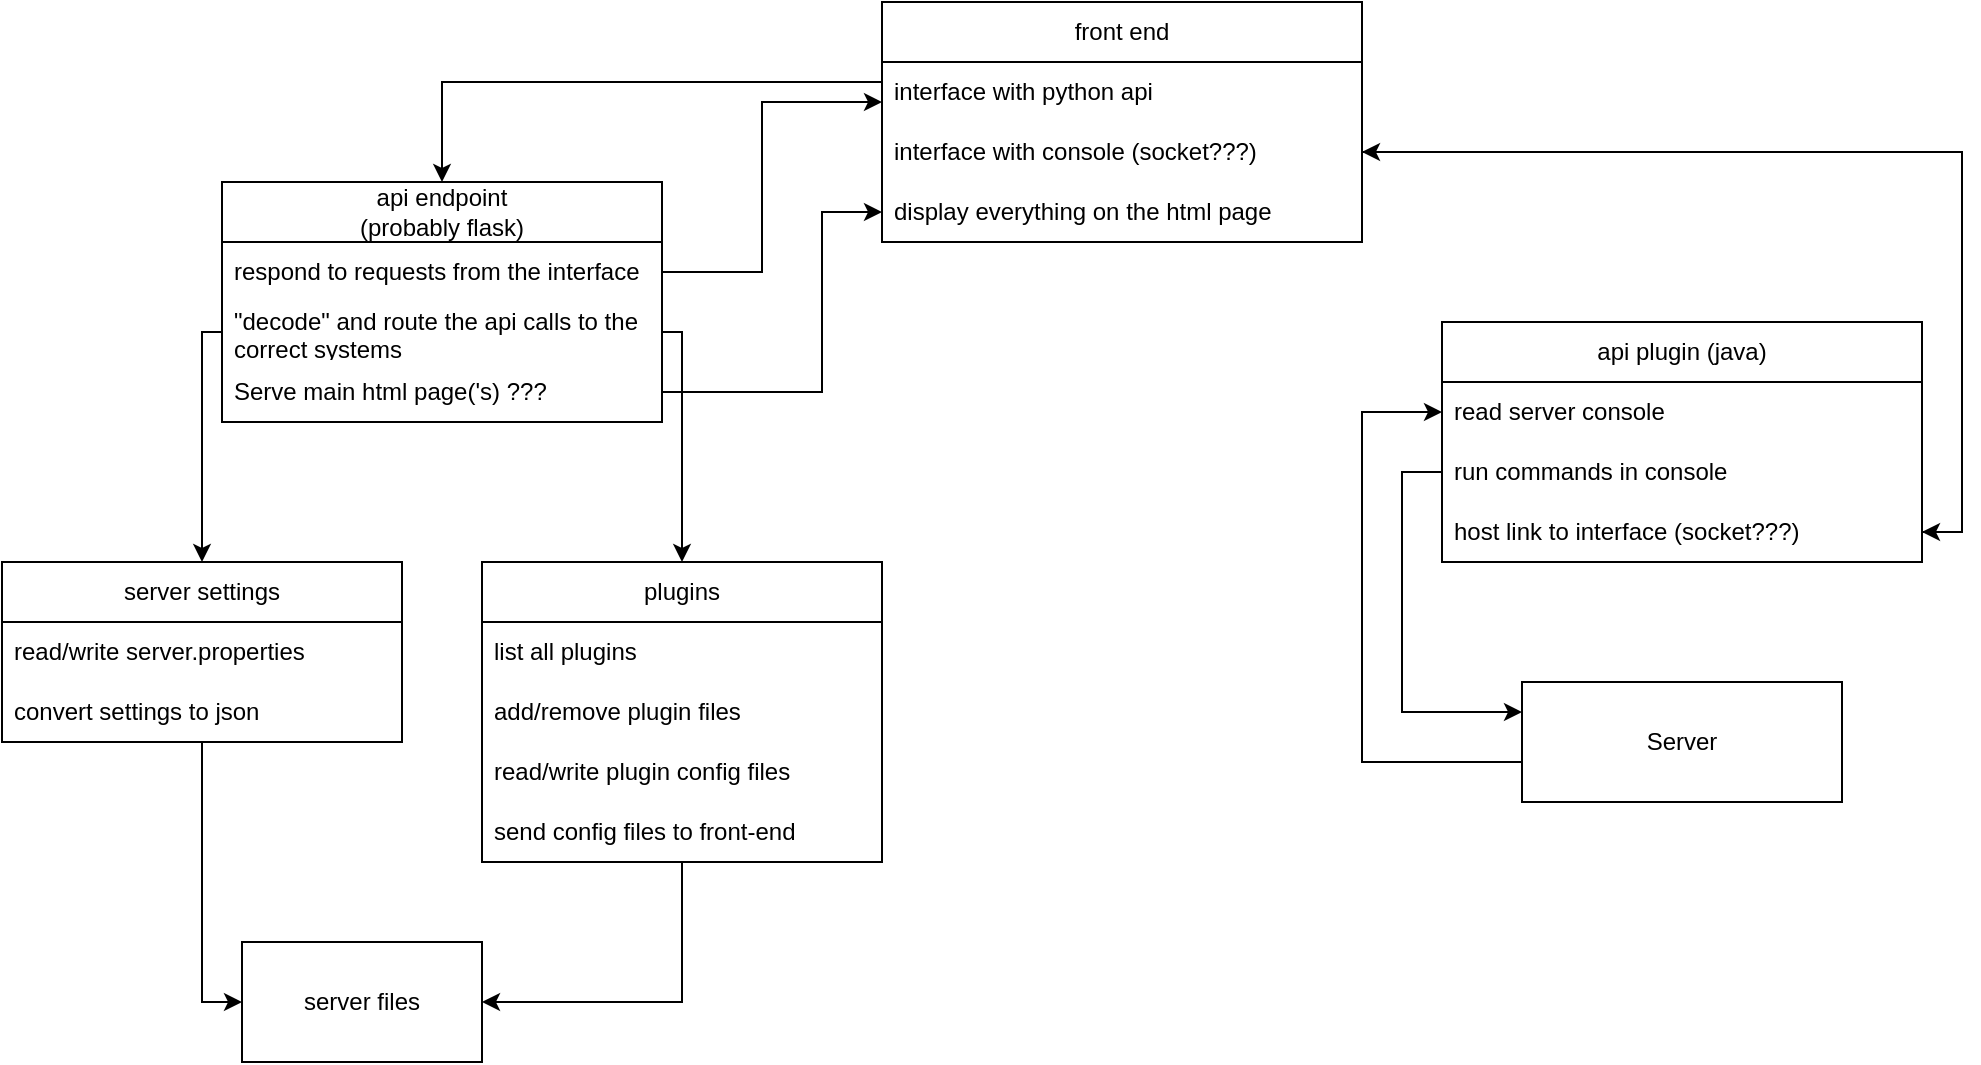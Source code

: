 <mxfile version="21.0.6" type="github">
  <diagram name="Page-1" id="OvV76CpGgYU0NZODSgw7">
    <mxGraphModel dx="1390" dy="795" grid="1" gridSize="10" guides="1" tooltips="1" connect="1" arrows="1" fold="1" page="1" pageScale="1" pageWidth="1100" pageHeight="850" math="0" shadow="0">
      <root>
        <mxCell id="0" />
        <mxCell id="1" parent="0" />
        <mxCell id="UbQwp_BWANUmea5kKcZG-19" value="api endpoint&lt;br&gt;(probably flask)" style="swimlane;fontStyle=0;childLayout=stackLayout;horizontal=1;startSize=30;horizontalStack=0;resizeParent=1;resizeParentMax=0;resizeLast=0;collapsible=1;marginBottom=0;whiteSpace=wrap;html=1;" vertex="1" parent="1">
          <mxGeometry x="150" y="170" width="220" height="120" as="geometry" />
        </mxCell>
        <mxCell id="UbQwp_BWANUmea5kKcZG-20" value="respond to requests from the interface " style="text;strokeColor=none;fillColor=none;align=left;verticalAlign=middle;spacingLeft=4;spacingRight=4;overflow=hidden;points=[[0,0.5],[1,0.5]];portConstraint=eastwest;rotatable=0;whiteSpace=wrap;html=1;" vertex="1" parent="UbQwp_BWANUmea5kKcZG-19">
          <mxGeometry y="30" width="220" height="30" as="geometry" />
        </mxCell>
        <mxCell id="UbQwp_BWANUmea5kKcZG-21" value="&quot;decode&quot; and route the api calls to the correct systems" style="text;strokeColor=none;fillColor=none;align=left;verticalAlign=middle;spacingLeft=4;spacingRight=4;overflow=hidden;points=[[0,0.5],[1,0.5]];portConstraint=eastwest;rotatable=0;whiteSpace=wrap;html=1;" vertex="1" parent="UbQwp_BWANUmea5kKcZG-19">
          <mxGeometry y="60" width="220" height="30" as="geometry" />
        </mxCell>
        <mxCell id="UbQwp_BWANUmea5kKcZG-22" value="Serve main html page(&#39;s) ???" style="text;strokeColor=none;fillColor=none;align=left;verticalAlign=middle;spacingLeft=4;spacingRight=4;overflow=hidden;points=[[0,0.5],[1,0.5]];portConstraint=eastwest;rotatable=0;whiteSpace=wrap;html=1;" vertex="1" parent="UbQwp_BWANUmea5kKcZG-19">
          <mxGeometry y="90" width="220" height="30" as="geometry" />
        </mxCell>
        <mxCell id="UbQwp_BWANUmea5kKcZG-62" style="edgeStyle=orthogonalEdgeStyle;rounded=0;orthogonalLoop=1;jettySize=auto;html=1;exitX=0.5;exitY=1;exitDx=0;exitDy=0;entryX=0;entryY=0.5;entryDx=0;entryDy=0;" edge="1" parent="1" source="UbQwp_BWANUmea5kKcZG-23" target="UbQwp_BWANUmea5kKcZG-61">
          <mxGeometry relative="1" as="geometry" />
        </mxCell>
        <mxCell id="UbQwp_BWANUmea5kKcZG-23" value="server settings" style="swimlane;fontStyle=0;childLayout=stackLayout;horizontal=1;startSize=30;horizontalStack=0;resizeParent=1;resizeParentMax=0;resizeLast=0;collapsible=1;marginBottom=0;whiteSpace=wrap;html=1;" vertex="1" parent="1">
          <mxGeometry x="40" y="360" width="200" height="90" as="geometry" />
        </mxCell>
        <mxCell id="UbQwp_BWANUmea5kKcZG-24" value="read/write server.properties" style="text;strokeColor=none;fillColor=none;align=left;verticalAlign=middle;spacingLeft=4;spacingRight=4;overflow=hidden;points=[[0,0.5],[1,0.5]];portConstraint=eastwest;rotatable=0;whiteSpace=wrap;html=1;" vertex="1" parent="UbQwp_BWANUmea5kKcZG-23">
          <mxGeometry y="30" width="200" height="30" as="geometry" />
        </mxCell>
        <mxCell id="UbQwp_BWANUmea5kKcZG-25" value="convert settings to json" style="text;strokeColor=none;fillColor=none;align=left;verticalAlign=middle;spacingLeft=4;spacingRight=4;overflow=hidden;points=[[0,0.5],[1,0.5]];portConstraint=eastwest;rotatable=0;whiteSpace=wrap;html=1;" vertex="1" parent="UbQwp_BWANUmea5kKcZG-23">
          <mxGeometry y="60" width="200" height="30" as="geometry" />
        </mxCell>
        <mxCell id="UbQwp_BWANUmea5kKcZG-63" style="edgeStyle=orthogonalEdgeStyle;rounded=0;orthogonalLoop=1;jettySize=auto;html=1;exitX=0.5;exitY=1;exitDx=0;exitDy=0;entryX=1;entryY=0.5;entryDx=0;entryDy=0;" edge="1" parent="1" source="UbQwp_BWANUmea5kKcZG-27" target="UbQwp_BWANUmea5kKcZG-61">
          <mxGeometry relative="1" as="geometry" />
        </mxCell>
        <mxCell id="UbQwp_BWANUmea5kKcZG-27" value="plugins" style="swimlane;fontStyle=0;childLayout=stackLayout;horizontal=1;startSize=30;horizontalStack=0;resizeParent=1;resizeParentMax=0;resizeLast=0;collapsible=1;marginBottom=0;whiteSpace=wrap;html=1;" vertex="1" parent="1">
          <mxGeometry x="280" y="360" width="200" height="150" as="geometry" />
        </mxCell>
        <mxCell id="UbQwp_BWANUmea5kKcZG-28" value="list all plugins" style="text;strokeColor=none;fillColor=none;align=left;verticalAlign=middle;spacingLeft=4;spacingRight=4;overflow=hidden;points=[[0,0.5],[1,0.5]];portConstraint=eastwest;rotatable=0;whiteSpace=wrap;html=1;" vertex="1" parent="UbQwp_BWANUmea5kKcZG-27">
          <mxGeometry y="30" width="200" height="30" as="geometry" />
        </mxCell>
        <mxCell id="UbQwp_BWANUmea5kKcZG-29" value="add/remove plugin files" style="text;strokeColor=none;fillColor=none;align=left;verticalAlign=middle;spacingLeft=4;spacingRight=4;overflow=hidden;points=[[0,0.5],[1,0.5]];portConstraint=eastwest;rotatable=0;whiteSpace=wrap;html=1;" vertex="1" parent="UbQwp_BWANUmea5kKcZG-27">
          <mxGeometry y="60" width="200" height="30" as="geometry" />
        </mxCell>
        <mxCell id="UbQwp_BWANUmea5kKcZG-30" value="read/write plugin config files" style="text;strokeColor=none;fillColor=none;align=left;verticalAlign=middle;spacingLeft=4;spacingRight=4;overflow=hidden;points=[[0,0.5],[1,0.5]];portConstraint=eastwest;rotatable=0;whiteSpace=wrap;html=1;" vertex="1" parent="UbQwp_BWANUmea5kKcZG-27">
          <mxGeometry y="90" width="200" height="30" as="geometry" />
        </mxCell>
        <mxCell id="UbQwp_BWANUmea5kKcZG-31" value="send config files to front-end" style="text;strokeColor=none;fillColor=none;align=left;verticalAlign=middle;spacingLeft=4;spacingRight=4;overflow=hidden;points=[[0,0.5],[1,0.5]];portConstraint=eastwest;rotatable=0;whiteSpace=wrap;html=1;" vertex="1" parent="UbQwp_BWANUmea5kKcZG-27">
          <mxGeometry y="120" width="200" height="30" as="geometry" />
        </mxCell>
        <mxCell id="UbQwp_BWANUmea5kKcZG-32" value="front end " style="swimlane;fontStyle=0;childLayout=stackLayout;horizontal=1;startSize=30;horizontalStack=0;resizeParent=1;resizeParentMax=0;resizeLast=0;collapsible=1;marginBottom=0;whiteSpace=wrap;html=1;" vertex="1" parent="1">
          <mxGeometry x="480" y="80" width="240" height="120" as="geometry" />
        </mxCell>
        <mxCell id="UbQwp_BWANUmea5kKcZG-33" value="interface with python api" style="text;strokeColor=none;fillColor=none;align=left;verticalAlign=middle;spacingLeft=4;spacingRight=4;overflow=hidden;points=[[0,0.5],[1,0.5]];portConstraint=eastwest;rotatable=0;whiteSpace=wrap;html=1;" vertex="1" parent="UbQwp_BWANUmea5kKcZG-32">
          <mxGeometry y="30" width="240" height="30" as="geometry" />
        </mxCell>
        <mxCell id="UbQwp_BWANUmea5kKcZG-34" value="interface with console (socket???)" style="text;strokeColor=none;fillColor=none;align=left;verticalAlign=middle;spacingLeft=4;spacingRight=4;overflow=hidden;points=[[0,0.5],[1,0.5]];portConstraint=eastwest;rotatable=0;whiteSpace=wrap;html=1;" vertex="1" parent="UbQwp_BWANUmea5kKcZG-32">
          <mxGeometry y="60" width="240" height="30" as="geometry" />
        </mxCell>
        <mxCell id="UbQwp_BWANUmea5kKcZG-35" value="display everything on the html page" style="text;strokeColor=none;fillColor=none;align=left;verticalAlign=middle;spacingLeft=4;spacingRight=4;overflow=hidden;points=[[0,0.5],[1,0.5]];portConstraint=eastwest;rotatable=0;whiteSpace=wrap;html=1;" vertex="1" parent="UbQwp_BWANUmea5kKcZG-32">
          <mxGeometry y="90" width="240" height="30" as="geometry" />
        </mxCell>
        <mxCell id="UbQwp_BWANUmea5kKcZG-36" value="api plugin (java)" style="swimlane;fontStyle=0;childLayout=stackLayout;horizontal=1;startSize=30;horizontalStack=0;resizeParent=1;resizeParentMax=0;resizeLast=0;collapsible=1;marginBottom=0;whiteSpace=wrap;html=1;" vertex="1" parent="1">
          <mxGeometry x="760" y="240" width="240" height="120" as="geometry" />
        </mxCell>
        <mxCell id="UbQwp_BWANUmea5kKcZG-37" value="read server console " style="text;strokeColor=none;fillColor=none;align=left;verticalAlign=middle;spacingLeft=4;spacingRight=4;overflow=hidden;points=[[0,0.5],[1,0.5]];portConstraint=eastwest;rotatable=0;whiteSpace=wrap;html=1;" vertex="1" parent="UbQwp_BWANUmea5kKcZG-36">
          <mxGeometry y="30" width="240" height="30" as="geometry" />
        </mxCell>
        <mxCell id="UbQwp_BWANUmea5kKcZG-38" value="run commands in console" style="text;strokeColor=none;fillColor=none;align=left;verticalAlign=middle;spacingLeft=4;spacingRight=4;overflow=hidden;points=[[0,0.5],[1,0.5]];portConstraint=eastwest;rotatable=0;whiteSpace=wrap;html=1;" vertex="1" parent="UbQwp_BWANUmea5kKcZG-36">
          <mxGeometry y="60" width="240" height="30" as="geometry" />
        </mxCell>
        <mxCell id="UbQwp_BWANUmea5kKcZG-39" value="host link to interface (socket???)" style="text;strokeColor=none;fillColor=none;align=left;verticalAlign=middle;spacingLeft=4;spacingRight=4;overflow=hidden;points=[[0,0.5],[1,0.5]];portConstraint=eastwest;rotatable=0;whiteSpace=wrap;html=1;" vertex="1" parent="UbQwp_BWANUmea5kKcZG-36">
          <mxGeometry y="90" width="240" height="30" as="geometry" />
        </mxCell>
        <mxCell id="UbQwp_BWANUmea5kKcZG-49" style="edgeStyle=orthogonalEdgeStyle;rounded=0;orthogonalLoop=1;jettySize=auto;html=1;exitX=0;exitY=0.25;exitDx=0;exitDy=0;entryX=0;entryY=0.5;entryDx=0;entryDy=0;" edge="1" parent="1" source="UbQwp_BWANUmea5kKcZG-40" target="UbQwp_BWANUmea5kKcZG-37">
          <mxGeometry relative="1" as="geometry">
            <Array as="points">
              <mxPoint x="800" y="460" />
              <mxPoint x="720" y="460" />
              <mxPoint x="720" y="285" />
            </Array>
          </mxGeometry>
        </mxCell>
        <mxCell id="UbQwp_BWANUmea5kKcZG-40" value="Server" style="rounded=0;whiteSpace=wrap;html=1;" vertex="1" parent="1">
          <mxGeometry x="800" y="420" width="160" height="60" as="geometry" />
        </mxCell>
        <mxCell id="UbQwp_BWANUmea5kKcZG-50" style="edgeStyle=orthogonalEdgeStyle;rounded=0;orthogonalLoop=1;jettySize=auto;html=1;exitX=0;exitY=0.5;exitDx=0;exitDy=0;entryX=0;entryY=0.25;entryDx=0;entryDy=0;" edge="1" parent="1" source="UbQwp_BWANUmea5kKcZG-38" target="UbQwp_BWANUmea5kKcZG-40">
          <mxGeometry relative="1" as="geometry" />
        </mxCell>
        <mxCell id="UbQwp_BWANUmea5kKcZG-51" style="edgeStyle=orthogonalEdgeStyle;rounded=0;orthogonalLoop=1;jettySize=auto;html=1;exitX=1;exitY=0.5;exitDx=0;exitDy=0;entryX=1;entryY=0.5;entryDx=0;entryDy=0;" edge="1" parent="1" source="UbQwp_BWANUmea5kKcZG-39" target="UbQwp_BWANUmea5kKcZG-34">
          <mxGeometry relative="1" as="geometry" />
        </mxCell>
        <mxCell id="UbQwp_BWANUmea5kKcZG-52" style="edgeStyle=orthogonalEdgeStyle;rounded=0;orthogonalLoop=1;jettySize=auto;html=1;exitX=1;exitY=0.5;exitDx=0;exitDy=0;entryX=1;entryY=0.5;entryDx=0;entryDy=0;" edge="1" parent="1" source="UbQwp_BWANUmea5kKcZG-34" target="UbQwp_BWANUmea5kKcZG-39">
          <mxGeometry relative="1" as="geometry" />
        </mxCell>
        <mxCell id="UbQwp_BWANUmea5kKcZG-56" style="edgeStyle=orthogonalEdgeStyle;rounded=0;orthogonalLoop=1;jettySize=auto;html=1;exitX=0;exitY=0.5;exitDx=0;exitDy=0;entryX=0.5;entryY=0;entryDx=0;entryDy=0;" edge="1" parent="1" source="UbQwp_BWANUmea5kKcZG-33" target="UbQwp_BWANUmea5kKcZG-19">
          <mxGeometry relative="1" as="geometry">
            <Array as="points">
              <mxPoint x="480" y="120" />
              <mxPoint x="260" y="120" />
            </Array>
          </mxGeometry>
        </mxCell>
        <mxCell id="UbQwp_BWANUmea5kKcZG-57" style="edgeStyle=orthogonalEdgeStyle;rounded=0;orthogonalLoop=1;jettySize=auto;html=1;exitX=1;exitY=0.5;exitDx=0;exitDy=0;entryX=0;entryY=0.667;entryDx=0;entryDy=0;entryPerimeter=0;" edge="1" parent="1" source="UbQwp_BWANUmea5kKcZG-20" target="UbQwp_BWANUmea5kKcZG-33">
          <mxGeometry relative="1" as="geometry">
            <mxPoint x="450" y="130" as="targetPoint" />
            <Array as="points">
              <mxPoint x="420" y="215" />
              <mxPoint x="420" y="130" />
            </Array>
          </mxGeometry>
        </mxCell>
        <mxCell id="UbQwp_BWANUmea5kKcZG-58" style="edgeStyle=orthogonalEdgeStyle;rounded=0;orthogonalLoop=1;jettySize=auto;html=1;exitX=1;exitY=0.5;exitDx=0;exitDy=0;entryX=0;entryY=0.5;entryDx=0;entryDy=0;" edge="1" parent="1" source="UbQwp_BWANUmea5kKcZG-22" target="UbQwp_BWANUmea5kKcZG-35">
          <mxGeometry relative="1" as="geometry">
            <Array as="points">
              <mxPoint x="450" y="275" />
              <mxPoint x="450" y="185" />
            </Array>
          </mxGeometry>
        </mxCell>
        <mxCell id="UbQwp_BWANUmea5kKcZG-59" style="edgeStyle=orthogonalEdgeStyle;rounded=0;orthogonalLoop=1;jettySize=auto;html=1;exitX=0;exitY=0.5;exitDx=0;exitDy=0;entryX=0.5;entryY=0;entryDx=0;entryDy=0;" edge="1" parent="1" source="UbQwp_BWANUmea5kKcZG-21" target="UbQwp_BWANUmea5kKcZG-23">
          <mxGeometry relative="1" as="geometry">
            <Array as="points">
              <mxPoint x="140" y="245" />
            </Array>
          </mxGeometry>
        </mxCell>
        <mxCell id="UbQwp_BWANUmea5kKcZG-60" style="edgeStyle=orthogonalEdgeStyle;rounded=0;orthogonalLoop=1;jettySize=auto;html=1;exitX=1;exitY=0.5;exitDx=0;exitDy=0;entryX=0.5;entryY=0;entryDx=0;entryDy=0;" edge="1" parent="1" source="UbQwp_BWANUmea5kKcZG-21" target="UbQwp_BWANUmea5kKcZG-27">
          <mxGeometry relative="1" as="geometry">
            <Array as="points">
              <mxPoint x="380" y="245" />
            </Array>
          </mxGeometry>
        </mxCell>
        <mxCell id="UbQwp_BWANUmea5kKcZG-61" value="server files" style="rounded=0;whiteSpace=wrap;html=1;" vertex="1" parent="1">
          <mxGeometry x="160" y="550" width="120" height="60" as="geometry" />
        </mxCell>
      </root>
    </mxGraphModel>
  </diagram>
</mxfile>
